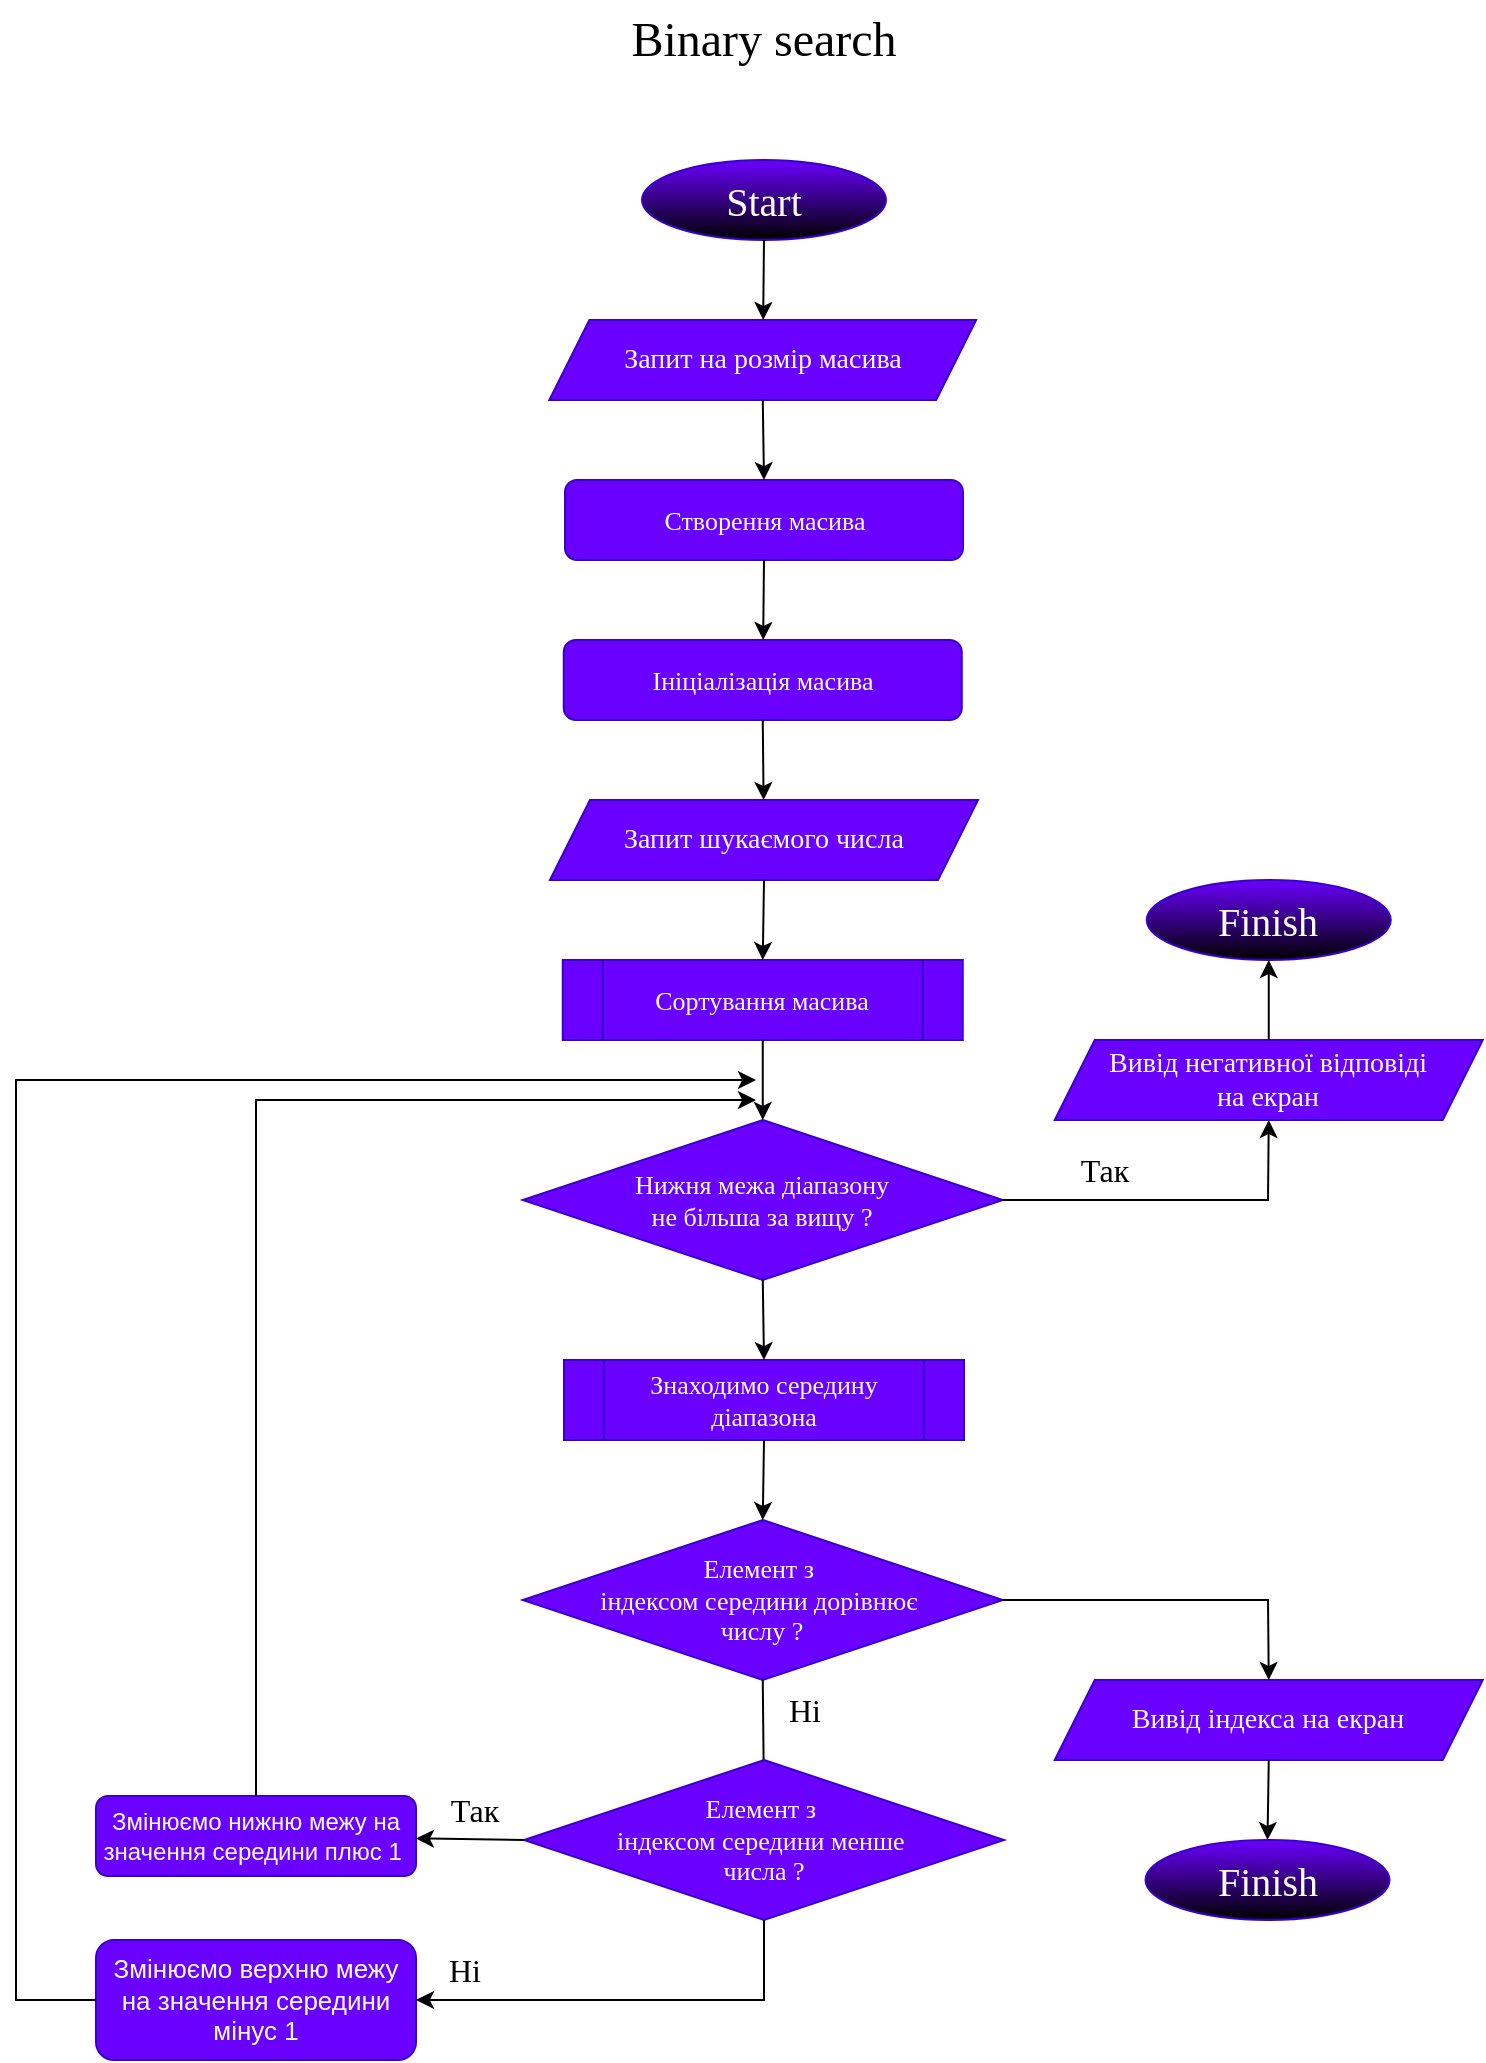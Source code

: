 <mxfile version="24.0.4" type="device">
  <diagram id="23iRSUPoRavnBvh4doch" name="Page-1">
    <mxGraphModel dx="1195" dy="697" grid="1" gridSize="10" guides="1" tooltips="1" connect="1" arrows="1" fold="1" page="1" pageScale="1" pageWidth="827" pageHeight="1169" math="0" shadow="0">
      <root>
        <mxCell id="0" />
        <mxCell id="1" parent="0" />
        <mxCell id="2" value="Binary search" style="text;html=1;strokeColor=none;fillColor=none;align=center;verticalAlign=middle;whiteSpace=wrap;rounded=0;fontSize=24;fontFamily=Comic Sans MS;" parent="1" vertex="1">
          <mxGeometry x="329" y="40" width="170" height="40" as="geometry" />
        </mxCell>
        <mxCell id="YHPChQURx4VD87YsdcuE-2" value="&lt;font style=&quot;font-size: 20px;&quot;&gt;Start&lt;/font&gt;" style="ellipse;whiteSpace=wrap;html=1;fillColor=#6a00ff;fontColor=#ffffff;strokeColor=#3700CC;fontSize=24;fontFamily=Comic Sans MS;gradientColor=default;" vertex="1" parent="1">
          <mxGeometry x="353" y="120" width="122" height="40" as="geometry" />
        </mxCell>
        <mxCell id="YHPChQURx4VD87YsdcuE-3" value="&lt;font style=&quot;font-size: 14px;&quot;&gt;Запит на розмір&amp;nbsp;&lt;span style=&quot;background-color: initial;&quot;&gt;масива&lt;/span&gt;&lt;/font&gt;" style="shape=parallelogram;perimeter=parallelogramPerimeter;whiteSpace=wrap;html=1;fixedSize=1;fillColor=#6a00ff;fontColor=#ffffff;strokeColor=#3700CC;fontSize=13;fontFamily=Comic Sans MS;" vertex="1" parent="1">
          <mxGeometry x="306.69" y="200" width="213.38" height="40" as="geometry" />
        </mxCell>
        <mxCell id="YHPChQURx4VD87YsdcuE-4" value="" style="endArrow=classic;html=1;rounded=0;exitX=0.5;exitY=1;exitDx=0;exitDy=0;" edge="1" parent="1" source="YHPChQURx4VD87YsdcuE-2" target="YHPChQURx4VD87YsdcuE-3">
          <mxGeometry width="50" height="50" relative="1" as="geometry">
            <mxPoint x="380" y="340" as="sourcePoint" />
            <mxPoint x="430" y="290" as="targetPoint" />
          </mxGeometry>
        </mxCell>
        <mxCell id="YHPChQURx4VD87YsdcuE-5" value="Створення масива" style="rounded=1;whiteSpace=wrap;html=1;fillColor=#6a00ff;fontColor=#ffffff;strokeColor=#3700CC;fontSize=13;fontFamily=Comic Sans MS;" vertex="1" parent="1">
          <mxGeometry x="314.5" y="280" width="199" height="40" as="geometry" />
        </mxCell>
        <mxCell id="YHPChQURx4VD87YsdcuE-6" value="Ініціалізація масива" style="rounded=1;whiteSpace=wrap;html=1;fillColor=#6a00ff;fontColor=#ffffff;strokeColor=#3700CC;fontSize=13;fontFamily=Comic Sans MS;" vertex="1" parent="1">
          <mxGeometry x="313.88" y="360" width="199" height="40" as="geometry" />
        </mxCell>
        <mxCell id="YHPChQURx4VD87YsdcuE-7" value="" style="endArrow=classic;html=1;rounded=0;exitX=0.5;exitY=1;exitDx=0;exitDy=0;entryX=0.5;entryY=0;entryDx=0;entryDy=0;" edge="1" parent="1" source="YHPChQURx4VD87YsdcuE-3" target="YHPChQURx4VD87YsdcuE-5">
          <mxGeometry width="50" height="50" relative="1" as="geometry">
            <mxPoint x="360" y="340" as="sourcePoint" />
            <mxPoint x="410" y="290" as="targetPoint" />
          </mxGeometry>
        </mxCell>
        <mxCell id="YHPChQURx4VD87YsdcuE-8" value="" style="endArrow=classic;html=1;rounded=0;exitX=0.5;exitY=1;exitDx=0;exitDy=0;" edge="1" parent="1" source="YHPChQURx4VD87YsdcuE-5" target="YHPChQURx4VD87YsdcuE-6">
          <mxGeometry width="50" height="50" relative="1" as="geometry">
            <mxPoint x="360" y="340" as="sourcePoint" />
            <mxPoint x="410" y="290" as="targetPoint" />
          </mxGeometry>
        </mxCell>
        <mxCell id="YHPChQURx4VD87YsdcuE-9" value="&lt;font style=&quot;font-size: 14px;&quot;&gt;Запит шукаємого числа&lt;/font&gt;" style="shape=parallelogram;perimeter=parallelogramPerimeter;whiteSpace=wrap;html=1;fixedSize=1;fillColor=#6a00ff;fontColor=#ffffff;strokeColor=#3700CC;fontSize=13;fontFamily=Comic Sans MS;" vertex="1" parent="1">
          <mxGeometry x="307" y="440" width="214" height="40" as="geometry" />
        </mxCell>
        <mxCell id="YHPChQURx4VD87YsdcuE-10" value="" style="endArrow=classic;html=1;rounded=0;exitX=0.5;exitY=1;exitDx=0;exitDy=0;" edge="1" parent="1" source="YHPChQURx4VD87YsdcuE-6" target="YHPChQURx4VD87YsdcuE-9">
          <mxGeometry width="50" height="50" relative="1" as="geometry">
            <mxPoint x="350" y="310" as="sourcePoint" />
            <mxPoint x="400" y="260" as="targetPoint" />
          </mxGeometry>
        </mxCell>
        <mxCell id="YHPChQURx4VD87YsdcuE-12" value="Сортування масива" style="shape=process;whiteSpace=wrap;html=1;backgroundOutline=1;fillColor=#6a00ff;fontColor=#ffffff;strokeColor=#3700CC;fontSize=13;fontFamily=Comic Sans MS;" vertex="1" parent="1">
          <mxGeometry x="313.38" y="520" width="200" height="40" as="geometry" />
        </mxCell>
        <mxCell id="YHPChQURx4VD87YsdcuE-13" value="" style="endArrow=classic;html=1;rounded=0;exitX=0.5;exitY=1;exitDx=0;exitDy=0;entryX=0.5;entryY=0;entryDx=0;entryDy=0;" edge="1" parent="1" source="YHPChQURx4VD87YsdcuE-9" target="YHPChQURx4VD87YsdcuE-12">
          <mxGeometry width="50" height="50" relative="1" as="geometry">
            <mxPoint x="370" y="600" as="sourcePoint" />
            <mxPoint x="420" y="550" as="targetPoint" />
          </mxGeometry>
        </mxCell>
        <mxCell id="YHPChQURx4VD87YsdcuE-14" value="Знаходимо середину діапазона" style="shape=process;whiteSpace=wrap;html=1;backgroundOutline=1;fillColor=#6a00ff;fontColor=#ffffff;strokeColor=#3700CC;fontSize=13;fontFamily=Comic Sans MS;" vertex="1" parent="1">
          <mxGeometry x="314" y="720" width="200" height="40" as="geometry" />
        </mxCell>
        <mxCell id="YHPChQURx4VD87YsdcuE-15" value="Елемент з&amp;nbsp;&lt;div&gt;індексом середини дорівнює&amp;nbsp;&lt;div&gt;числу ?&lt;/div&gt;&lt;/div&gt;" style="rhombus;whiteSpace=wrap;html=1;fillColor=#6a00ff;fontColor=#ffffff;strokeColor=#3700CC;fontFamily=Comic Sans MS;fontSize=13;" vertex="1" parent="1">
          <mxGeometry x="293.38" y="800" width="240" height="80" as="geometry" />
        </mxCell>
        <mxCell id="YHPChQURx4VD87YsdcuE-17" value="&lt;font style=&quot;font-size: 14px;&quot;&gt;Вивід індекса на екран&lt;/font&gt;" style="shape=parallelogram;perimeter=parallelogramPerimeter;whiteSpace=wrap;html=1;fixedSize=1;fillColor=#6a00ff;fontColor=#ffffff;strokeColor=#3700CC;fontSize=13;fontFamily=Comic Sans MS;" vertex="1" parent="1">
          <mxGeometry x="559.38" y="880" width="214" height="40" as="geometry" />
        </mxCell>
        <mxCell id="YHPChQURx4VD87YsdcuE-18" value="" style="endArrow=classic;html=1;rounded=0;exitX=1;exitY=0.5;exitDx=0;exitDy=0;entryX=0.5;entryY=0;entryDx=0;entryDy=0;" edge="1" parent="1" source="YHPChQURx4VD87YsdcuE-15" target="YHPChQURx4VD87YsdcuE-17">
          <mxGeometry width="50" height="50" relative="1" as="geometry">
            <mxPoint x="540.0" y="810.0" as="sourcePoint" />
            <mxPoint x="673.0" y="840" as="targetPoint" />
            <Array as="points">
              <mxPoint x="666" y="840" />
            </Array>
          </mxGeometry>
        </mxCell>
        <mxCell id="YHPChQURx4VD87YsdcuE-19" value="&lt;font style=&quot;font-size: 20px;&quot;&gt;Finish&lt;/font&gt;" style="ellipse;whiteSpace=wrap;html=1;fillColor=#6a00ff;fontColor=#ffffff;strokeColor=#3700CC;fontSize=24;fontFamily=Comic Sans MS;gradientColor=default;" vertex="1" parent="1">
          <mxGeometry x="604.76" y="960" width="122" height="40" as="geometry" />
        </mxCell>
        <mxCell id="YHPChQURx4VD87YsdcuE-20" value="" style="endArrow=classic;html=1;rounded=0;exitX=0.5;exitY=1;exitDx=0;exitDy=0;entryX=0.5;entryY=0;entryDx=0;entryDy=0;" edge="1" parent="1" source="YHPChQURx4VD87YsdcuE-17" target="YHPChQURx4VD87YsdcuE-19">
          <mxGeometry width="50" height="50" relative="1" as="geometry">
            <mxPoint x="552.38" y="780" as="sourcePoint" />
            <mxPoint x="752.38" y="940" as="targetPoint" />
          </mxGeometry>
        </mxCell>
        <mxCell id="YHPChQURx4VD87YsdcuE-21" value="" style="endArrow=classic;html=1;rounded=0;exitX=0.5;exitY=1;exitDx=0;exitDy=0;" edge="1" parent="1" source="YHPChQURx4VD87YsdcuE-15">
          <mxGeometry width="50" height="50" relative="1" as="geometry">
            <mxPoint x="300" y="840" as="sourcePoint" />
            <mxPoint x="414" y="940" as="targetPoint" />
          </mxGeometry>
        </mxCell>
        <mxCell id="YHPChQURx4VD87YsdcuE-23" value="&lt;font face=&quot;Comic Sans MS&quot;&gt;&lt;span style=&quot;font-size: 16px;&quot;&gt;Так&lt;/span&gt;&lt;/font&gt;" style="text;html=1;align=center;verticalAlign=middle;resizable=0;points=[];autosize=1;strokeColor=none;fillColor=none;" vertex="1" parent="1">
          <mxGeometry x="244" y="930" width="50" height="30" as="geometry" />
        </mxCell>
        <mxCell id="YHPChQURx4VD87YsdcuE-24" value="Змінюємо верхню межу&lt;div&gt;на значення середини мінус 1&lt;/div&gt;" style="rounded=1;whiteSpace=wrap;html=1;fillColor=#6a00ff;fontColor=#ffffff;strokeColor=#3700CC;fontSize=13;" vertex="1" parent="1">
          <mxGeometry x="80" y="1010" width="160" height="60" as="geometry" />
        </mxCell>
        <mxCell id="YHPChQURx4VD87YsdcuE-25" value="Змінюємо нижню межу на значення середини плюс 1&amp;nbsp;" style="rounded=1;whiteSpace=wrap;html=1;fillColor=#6a00ff;fontColor=#ffffff;strokeColor=#3700CC;" vertex="1" parent="1">
          <mxGeometry x="80" y="938" width="160" height="40" as="geometry" />
        </mxCell>
        <mxCell id="YHPChQURx4VD87YsdcuE-26" value="&lt;font face=&quot;Comic Sans MS&quot; style=&quot;font-size: 16px;&quot;&gt;Ні&lt;/font&gt;" style="text;html=1;align=center;verticalAlign=middle;resizable=0;points=[];autosize=1;strokeColor=none;fillColor=none;" vertex="1" parent="1">
          <mxGeometry x="414" y="880" width="40" height="30" as="geometry" />
        </mxCell>
        <mxCell id="YHPChQURx4VD87YsdcuE-27" value="Елемент з&amp;nbsp;&lt;div&gt;індексом середини менше&amp;nbsp;&lt;div&gt;числа ?&lt;/div&gt;&lt;/div&gt;" style="rhombus;whiteSpace=wrap;html=1;fillColor=#6a00ff;fontColor=#ffffff;strokeColor=#3700CC;fontFamily=Comic Sans MS;fontSize=13;" vertex="1" parent="1">
          <mxGeometry x="294" y="920" width="240" height="80" as="geometry" />
        </mxCell>
        <mxCell id="YHPChQURx4VD87YsdcuE-28" value="" style="endArrow=classic;html=1;rounded=0;exitX=0.5;exitY=1;exitDx=0;exitDy=0;entryX=1;entryY=0.5;entryDx=0;entryDy=0;" edge="1" parent="1" source="YHPChQURx4VD87YsdcuE-27" target="YHPChQURx4VD87YsdcuE-24">
          <mxGeometry width="50" height="50" relative="1" as="geometry">
            <mxPoint x="414" y="950" as="sourcePoint" />
            <mxPoint x="270" y="1060" as="targetPoint" />
            <Array as="points">
              <mxPoint x="414" y="1040" />
            </Array>
          </mxGeometry>
        </mxCell>
        <mxCell id="YHPChQURx4VD87YsdcuE-29" value="" style="endArrow=classic;html=1;rounded=0;exitX=0;exitY=0.5;exitDx=0;exitDy=0;" edge="1" parent="1" source="YHPChQURx4VD87YsdcuE-27" target="YHPChQURx4VD87YsdcuE-25">
          <mxGeometry width="50" height="50" relative="1" as="geometry">
            <mxPoint x="310" y="1010" as="sourcePoint" />
            <mxPoint x="240" y="980" as="targetPoint" />
          </mxGeometry>
        </mxCell>
        <mxCell id="YHPChQURx4VD87YsdcuE-30" value="&lt;font face=&quot;Comic Sans MS&quot; style=&quot;font-size: 16px;&quot;&gt;Ні&lt;/font&gt;" style="text;html=1;align=center;verticalAlign=middle;resizable=0;points=[];autosize=1;strokeColor=none;fillColor=none;" vertex="1" parent="1">
          <mxGeometry x="244" y="1010" width="40" height="30" as="geometry" />
        </mxCell>
        <mxCell id="YHPChQURx4VD87YsdcuE-31" value="Нижня межа діапазону&lt;div&gt;&lt;span style=&quot;background-color: initial;&quot;&gt;не більша за&amp;nbsp;вищу ?&lt;/span&gt;&lt;/div&gt;" style="rhombus;whiteSpace=wrap;html=1;fillColor=#6a00ff;fontColor=#ffffff;strokeColor=#3700CC;fontFamily=Comic Sans MS;fontSize=13;" vertex="1" parent="1">
          <mxGeometry x="293.38" y="600" width="240" height="80" as="geometry" />
        </mxCell>
        <mxCell id="YHPChQURx4VD87YsdcuE-32" value="" style="endArrow=classic;html=1;rounded=0;exitX=1;exitY=0.5;exitDx=0;exitDy=0;entryX=0.5;entryY=1;entryDx=0;entryDy=0;" edge="1" parent="1" source="YHPChQURx4VD87YsdcuE-31" target="YHPChQURx4VD87YsdcuE-33">
          <mxGeometry width="50" height="50" relative="1" as="geometry">
            <mxPoint x="310" y="700" as="sourcePoint" />
            <mxPoint x="650" y="610" as="targetPoint" />
            <Array as="points">
              <mxPoint x="666" y="640" />
            </Array>
          </mxGeometry>
        </mxCell>
        <mxCell id="YHPChQURx4VD87YsdcuE-33" value="&lt;font style=&quot;font-size: 14px;&quot;&gt;Вивід негативної відповіді&lt;/font&gt;&lt;div&gt;&lt;font style=&quot;font-size: 14px;&quot;&gt;на екран&lt;/font&gt;&lt;/div&gt;" style="shape=parallelogram;perimeter=parallelogramPerimeter;whiteSpace=wrap;html=1;fixedSize=1;fillColor=#6a00ff;fontColor=#ffffff;strokeColor=#3700CC;fontSize=13;fontFamily=Comic Sans MS;" vertex="1" parent="1">
          <mxGeometry x="559.38" y="560" width="214" height="40" as="geometry" />
        </mxCell>
        <mxCell id="YHPChQURx4VD87YsdcuE-34" value="&lt;font style=&quot;font-size: 20px;&quot;&gt;Finish&lt;/font&gt;" style="ellipse;whiteSpace=wrap;html=1;fillColor=#6a00ff;fontColor=#ffffff;strokeColor=#3700CC;fontSize=24;fontFamily=Comic Sans MS;gradientColor=default;" vertex="1" parent="1">
          <mxGeometry x="605.38" y="480" width="122" height="40" as="geometry" />
        </mxCell>
        <mxCell id="YHPChQURx4VD87YsdcuE-35" value="" style="endArrow=classic;html=1;rounded=0;exitX=0.5;exitY=0;exitDx=0;exitDy=0;entryX=0.5;entryY=1;entryDx=0;entryDy=0;" edge="1" source="YHPChQURx4VD87YsdcuE-33" target="YHPChQURx4VD87YsdcuE-34" parent="1">
          <mxGeometry width="50" height="50" relative="1" as="geometry">
            <mxPoint x="553" y="390" as="sourcePoint" />
            <mxPoint x="700" y="630" as="targetPoint" />
          </mxGeometry>
        </mxCell>
        <mxCell id="YHPChQURx4VD87YsdcuE-36" value="" style="endArrow=classic;html=1;rounded=0;exitX=0.5;exitY=1;exitDx=0;exitDy=0;entryX=0.5;entryY=0;entryDx=0;entryDy=0;" edge="1" parent="1" source="YHPChQURx4VD87YsdcuE-31" target="YHPChQURx4VD87YsdcuE-14">
          <mxGeometry width="50" height="50" relative="1" as="geometry">
            <mxPoint x="340" y="710" as="sourcePoint" />
            <mxPoint x="390" y="660" as="targetPoint" />
          </mxGeometry>
        </mxCell>
        <mxCell id="YHPChQURx4VD87YsdcuE-37" value="" style="endArrow=classic;html=1;rounded=0;exitX=0.5;exitY=1;exitDx=0;exitDy=0;entryX=0.5;entryY=0;entryDx=0;entryDy=0;" edge="1" parent="1" source="YHPChQURx4VD87YsdcuE-12" target="YHPChQURx4VD87YsdcuE-31">
          <mxGeometry width="50" height="50" relative="1" as="geometry">
            <mxPoint x="340" y="710" as="sourcePoint" />
            <mxPoint x="390" y="660" as="targetPoint" />
          </mxGeometry>
        </mxCell>
        <mxCell id="YHPChQURx4VD87YsdcuE-38" value="" style="endArrow=classic;html=1;rounded=0;exitX=0.5;exitY=1;exitDx=0;exitDy=0;entryX=0.5;entryY=0;entryDx=0;entryDy=0;" edge="1" parent="1" source="YHPChQURx4VD87YsdcuE-14" target="YHPChQURx4VD87YsdcuE-15">
          <mxGeometry width="50" height="50" relative="1" as="geometry">
            <mxPoint x="350" y="860" as="sourcePoint" />
            <mxPoint x="400" y="810" as="targetPoint" />
          </mxGeometry>
        </mxCell>
        <mxCell id="YHPChQURx4VD87YsdcuE-40" value="&lt;font face=&quot;Comic Sans MS&quot;&gt;&lt;span style=&quot;font-size: 16px;&quot;&gt;Так&lt;/span&gt;&lt;/font&gt;" style="text;html=1;align=center;verticalAlign=middle;resizable=0;points=[];autosize=1;strokeColor=none;fillColor=none;" vertex="1" parent="1">
          <mxGeometry x="559.38" y="610" width="50" height="30" as="geometry" />
        </mxCell>
        <mxCell id="YHPChQURx4VD87YsdcuE-41" value="" style="endArrow=classic;html=1;rounded=0;exitX=0.5;exitY=0;exitDx=0;exitDy=0;" edge="1" parent="1" source="YHPChQURx4VD87YsdcuE-25">
          <mxGeometry width="50" height="50" relative="1" as="geometry">
            <mxPoint x="280" y="800" as="sourcePoint" />
            <mxPoint x="410" y="590" as="targetPoint" />
            <Array as="points">
              <mxPoint x="160" y="590" />
            </Array>
          </mxGeometry>
        </mxCell>
        <mxCell id="YHPChQURx4VD87YsdcuE-42" value="" style="endArrow=classic;html=1;rounded=0;exitX=0;exitY=0.5;exitDx=0;exitDy=0;" edge="1" parent="1" source="YHPChQURx4VD87YsdcuE-24">
          <mxGeometry width="50" height="50" relative="1" as="geometry">
            <mxPoint x="30" y="1045" as="sourcePoint" />
            <mxPoint x="410" y="580" as="targetPoint" />
            <Array as="points">
              <mxPoint x="40" y="1040" />
              <mxPoint x="40" y="580" />
            </Array>
          </mxGeometry>
        </mxCell>
      </root>
    </mxGraphModel>
  </diagram>
</mxfile>
